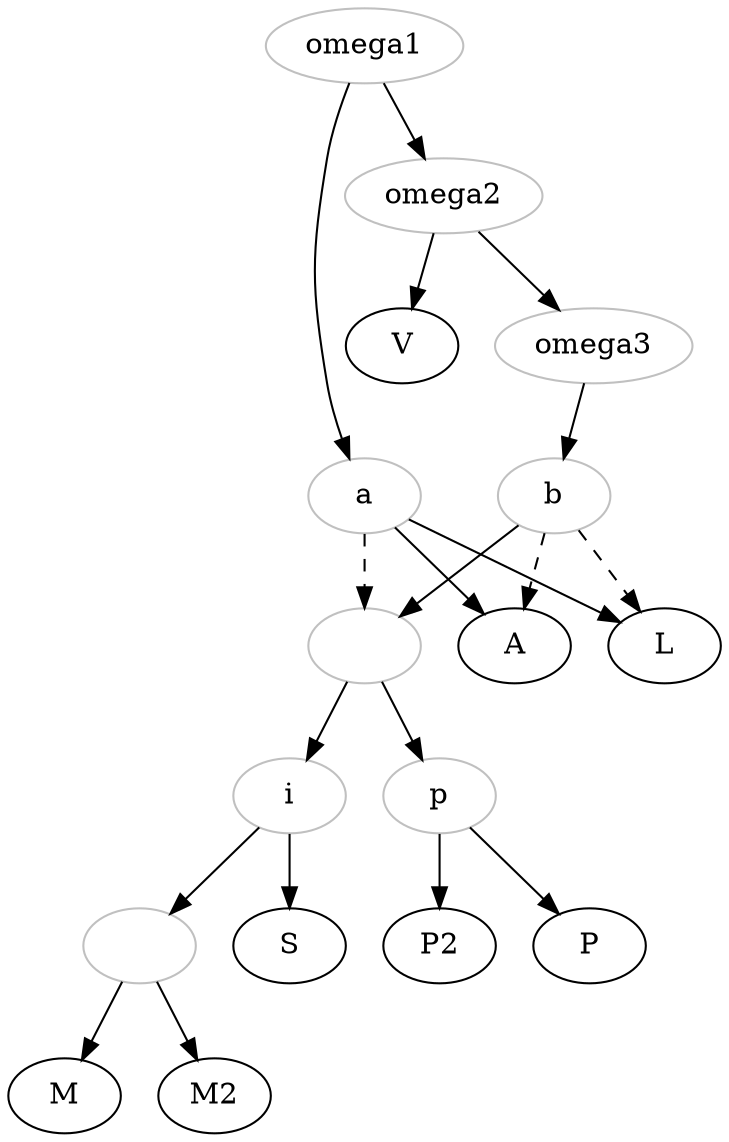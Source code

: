digraph {
1[label="", color="grey"];
2[label="", color="grey"];
a[color="grey"];
b[color="grey"];
i[color="grey"];
omega1[color="grey"];
omega2[color="grey"];
omega3[color="grey"];
p[color="grey"];
omega1->a;
a->A;
a->L;
a->1[style=dashed];
omega1->omega2;
omega2->V;
omega2->omega3;
omega3->b;
b->L[style=dashed];
b->A[style=dashed];
b->1;
1->p;
p->P2;
p->P;
1->i;
i->S;
i->2;
2->M;
2->M2;
}
